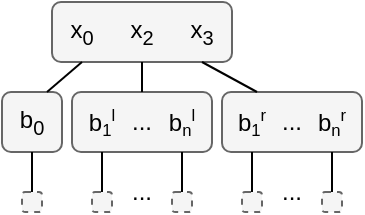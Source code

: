 <mxfile>
    <diagram id="dtbmCmhOOQ_g7Jpa7s4x" name="Page-1">
        <mxGraphModel dx="359" dy="428" grid="1" gridSize="10" guides="1" tooltips="1" connect="1" arrows="1" fold="1" page="1" pageScale="1" pageWidth="1100" pageHeight="850" math="0" shadow="0">
            <root>
                <mxCell id="0"/>
                <mxCell id="1" parent="0"/>
                <mxCell id="52" value="" style="rounded=1;whiteSpace=wrap;html=1;fillColor=#f5f5f5;strokeColor=#666666;fontColor=#333333;" parent="1" vertex="1">
                    <mxGeometry x="315" y="205" width="90" height="30" as="geometry"/>
                </mxCell>
                <mxCell id="47" value="x&lt;sub&gt;0&lt;/sub&gt;" style="text;html=1;align=center;verticalAlign=middle;whiteSpace=wrap;rounded=1;fillColor=none;fontColor=#000000;" parent="1" vertex="1">
                    <mxGeometry x="320" y="205" width="20" height="30" as="geometry"/>
                </mxCell>
                <mxCell id="48" value="x&lt;sub&gt;2&lt;/sub&gt;" style="text;html=1;align=center;verticalAlign=middle;whiteSpace=wrap;rounded=1;fillColor=none;fontColor=#000000;" parent="1" vertex="1">
                    <mxGeometry x="350" y="205" width="20" height="30" as="geometry"/>
                </mxCell>
                <mxCell id="49" value="x&lt;sub&gt;3&lt;/sub&gt;" style="text;html=1;align=center;verticalAlign=middle;whiteSpace=wrap;rounded=1;fillColor=none;" parent="1" vertex="1">
                    <mxGeometry x="380" y="205" width="20" height="30" as="geometry"/>
                </mxCell>
                <mxCell id="53" value="" style="rounded=1;whiteSpace=wrap;html=1;fillColor=#f5f5f5;strokeColor=#666666;fontColor=#333333;" parent="1" vertex="1">
                    <mxGeometry x="290" y="250" width="30" height="30" as="geometry"/>
                </mxCell>
                <mxCell id="54" value="b&lt;sub&gt;0&lt;/sub&gt;" style="text;html=1;align=center;verticalAlign=middle;whiteSpace=wrap;rounded=1;fillColor=none;strokeColor=none;" parent="1" vertex="1">
                    <mxGeometry x="295" y="250" width="20" height="30" as="geometry"/>
                </mxCell>
                <mxCell id="57" value="" style="endArrow=none;html=1;exitX=0.75;exitY=0;exitDx=0;exitDy=0;entryX=0.5;entryY=1;entryDx=0;entryDy=0;" parent="1" source="53" target="47" edge="1">
                    <mxGeometry width="50" height="50" relative="1" as="geometry">
                        <mxPoint x="370" y="350" as="sourcePoint"/>
                        <mxPoint x="330" y="230" as="targetPoint"/>
                    </mxGeometry>
                </mxCell>
                <mxCell id="58" value="" style="rounded=1;whiteSpace=wrap;html=1;fillColor=#f5f5f5;strokeColor=#666666;fontColor=#333333;" parent="1" vertex="1">
                    <mxGeometry x="325" y="250" width="70" height="30" as="geometry"/>
                </mxCell>
                <mxCell id="76" style="edgeStyle=none;html=1;exitX=0.5;exitY=1;exitDx=0;exitDy=0;entryX=0.5;entryY=0;entryDx=0;entryDy=0;endArrow=none;endFill=0;" parent="1" source="59" target="70" edge="1">
                    <mxGeometry relative="1" as="geometry"/>
                </mxCell>
                <mxCell id="59" value="b&lt;span style=&quot;font-size: 10px&quot;&gt;&lt;sub&gt;1&lt;/sub&gt;&lt;sup&gt;l&lt;/sup&gt;&lt;/span&gt;" style="text;html=1;align=center;verticalAlign=middle;whiteSpace=wrap;rounded=1;fillColor=none;" parent="1" vertex="1">
                    <mxGeometry x="330" y="250" width="20" height="30" as="geometry"/>
                </mxCell>
                <mxCell id="78" style="edgeStyle=none;html=1;exitX=0.5;exitY=1;exitDx=0;exitDy=0;entryX=0.5;entryY=0;entryDx=0;entryDy=0;endArrow=none;endFill=0;" parent="1" source="61" target="71" edge="1">
                    <mxGeometry relative="1" as="geometry"/>
                </mxCell>
                <mxCell id="61" value="b&lt;span style=&quot;font-size: 10px&quot;&gt;&lt;sub&gt;n&lt;/sub&gt;&lt;sup&gt;l&lt;/sup&gt;&lt;/span&gt;" style="text;html=1;align=center;verticalAlign=middle;whiteSpace=wrap;rounded=1;fillColor=none;" parent="1" vertex="1">
                    <mxGeometry x="370" y="250" width="20" height="30" as="geometry"/>
                </mxCell>
                <mxCell id="62" value="" style="endArrow=none;html=1;entryX=0.5;entryY=1;entryDx=0;entryDy=0;exitX=0.5;exitY=0;exitDx=0;exitDy=0;" parent="1" source="58" target="48" edge="1">
                    <mxGeometry width="50" height="50" relative="1" as="geometry">
                        <mxPoint x="360" y="310" as="sourcePoint"/>
                        <mxPoint x="410" y="260" as="targetPoint"/>
                    </mxGeometry>
                </mxCell>
                <mxCell id="63" value="" style="rounded=1;whiteSpace=wrap;html=1;fillColor=#f5f5f5;strokeColor=#666666;fontColor=#333333;" parent="1" vertex="1">
                    <mxGeometry x="400" y="250" width="70" height="30" as="geometry"/>
                </mxCell>
                <mxCell id="79" style="edgeStyle=none;html=1;exitX=0.5;exitY=1;exitDx=0;exitDy=0;entryX=0.5;entryY=0;entryDx=0;entryDy=0;endArrow=none;endFill=0;" parent="1" source="64" target="72" edge="1">
                    <mxGeometry relative="1" as="geometry"/>
                </mxCell>
                <mxCell id="64" value="b&lt;span style=&quot;font-size: 10px&quot;&gt;&lt;sub&gt;1&lt;/sub&gt;&lt;sup&gt;r&lt;/sup&gt;&lt;/span&gt;" style="text;html=1;align=center;verticalAlign=middle;whiteSpace=wrap;rounded=1;fillColor=none;" parent="1" vertex="1">
                    <mxGeometry x="405" y="250" width="20" height="30" as="geometry"/>
                </mxCell>
                <mxCell id="81" style="edgeStyle=none;html=1;exitX=0.5;exitY=1;exitDx=0;exitDy=0;entryX=0.5;entryY=0;entryDx=0;entryDy=0;endArrow=none;endFill=0;" parent="1" source="66" target="73" edge="1">
                    <mxGeometry relative="1" as="geometry"/>
                </mxCell>
                <mxCell id="66" value="b&lt;span style=&quot;font-size: 10px&quot;&gt;&lt;sub&gt;n&lt;/sub&gt;&lt;sup&gt;r&lt;/sup&gt;&lt;/span&gt;" style="text;html=1;align=center;verticalAlign=middle;whiteSpace=wrap;rounded=1;fillColor=none;" parent="1" vertex="1">
                    <mxGeometry x="445" y="250" width="20" height="30" as="geometry"/>
                </mxCell>
                <mxCell id="67" value="" style="endArrow=none;html=1;entryX=0.5;entryY=1;entryDx=0;entryDy=0;exitX=0.25;exitY=0;exitDx=0;exitDy=0;" parent="1" source="63" target="49" edge="1">
                    <mxGeometry width="50" height="50" relative="1" as="geometry">
                        <mxPoint x="390" y="300" as="sourcePoint"/>
                        <mxPoint x="440" y="250" as="targetPoint"/>
                    </mxGeometry>
                </mxCell>
                <mxCell id="68" value="" style="rounded=1;whiteSpace=wrap;html=1;fillColor=#f5f5f5;fontColor=#333333;strokeColor=#666666;dashed=1;" parent="1" vertex="1">
                    <mxGeometry x="300" y="300" width="10" height="10" as="geometry"/>
                </mxCell>
                <mxCell id="69" value="" style="endArrow=none;html=1;exitX=0.5;exitY=1;exitDx=0;exitDy=0;entryX=0.5;entryY=0;entryDx=0;entryDy=0;" parent="1" source="54" target="68" edge="1">
                    <mxGeometry width="50" height="50" relative="1" as="geometry">
                        <mxPoint x="353" y="280" as="sourcePoint"/>
                        <mxPoint x="403" y="230" as="targetPoint"/>
                    </mxGeometry>
                </mxCell>
                <mxCell id="70" value="" style="rounded=1;whiteSpace=wrap;html=1;fillColor=#f5f5f5;fontColor=#333333;strokeColor=#666666;dashed=1;" parent="1" vertex="1">
                    <mxGeometry x="335" y="300" width="10" height="10" as="geometry"/>
                </mxCell>
                <mxCell id="71" value="" style="rounded=1;whiteSpace=wrap;html=1;fillColor=#f5f5f5;fontColor=#333333;strokeColor=#666666;dashed=1;" parent="1" vertex="1">
                    <mxGeometry x="375" y="300" width="10" height="10" as="geometry"/>
                </mxCell>
                <mxCell id="72" value="" style="rounded=1;whiteSpace=wrap;html=1;fillColor=#f5f5f5;fontColor=#333333;strokeColor=#666666;dashed=1;" parent="1" vertex="1">
                    <mxGeometry x="410" y="300" width="10" height="10" as="geometry"/>
                </mxCell>
                <mxCell id="73" value="" style="rounded=1;whiteSpace=wrap;html=1;fillColor=#f5f5f5;fontColor=#333333;strokeColor=#666666;dashed=1;" parent="1" vertex="1">
                    <mxGeometry x="450" y="300" width="10" height="10" as="geometry"/>
                </mxCell>
                <mxCell id="82" value="..." style="text;html=1;strokeColor=none;fillColor=none;align=center;verticalAlign=middle;whiteSpace=wrap;rounded=0;" parent="1" vertex="1">
                    <mxGeometry x="350" y="290" width="20" height="20" as="geometry"/>
                </mxCell>
                <mxCell id="83" value="..." style="text;html=1;strokeColor=none;fillColor=none;align=center;verticalAlign=middle;whiteSpace=wrap;rounded=0;" parent="1" vertex="1">
                    <mxGeometry x="425" y="290" width="20" height="20" as="geometry"/>
                </mxCell>
                <mxCell id="84" value="..." style="text;html=1;strokeColor=none;fillColor=none;align=center;verticalAlign=middle;whiteSpace=wrap;rounded=0;" parent="1" vertex="1">
                    <mxGeometry x="350" y="255" width="20" height="20" as="geometry"/>
                </mxCell>
                <mxCell id="85" value="..." style="text;html=1;strokeColor=none;fillColor=none;align=center;verticalAlign=middle;whiteSpace=wrap;rounded=0;" parent="1" vertex="1">
                    <mxGeometry x="425" y="255" width="20" height="20" as="geometry"/>
                </mxCell>
            </root>
        </mxGraphModel>
    </diagram>
</mxfile>